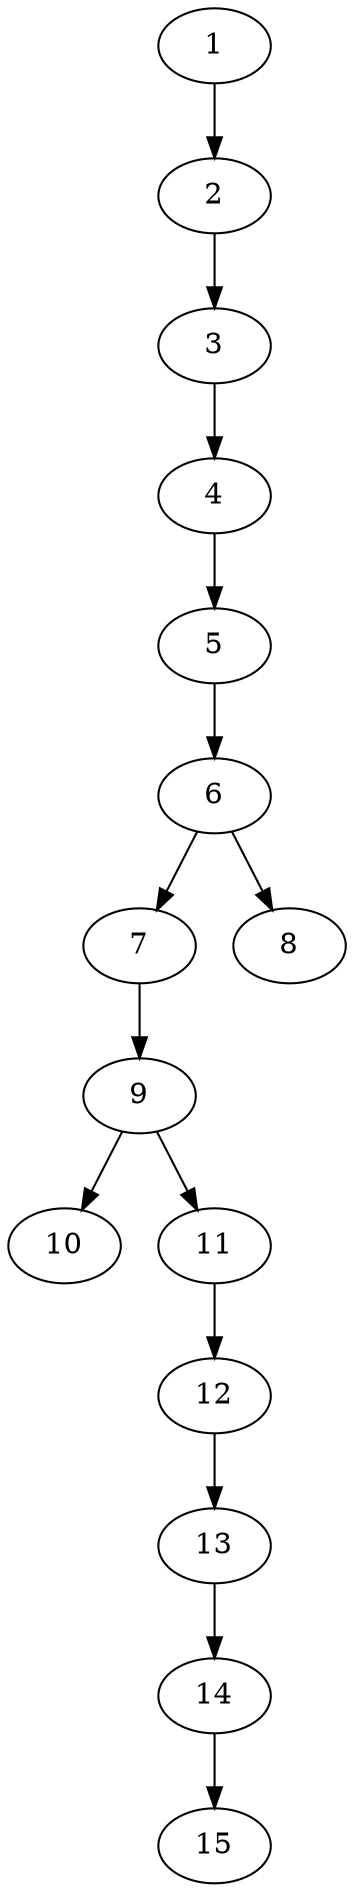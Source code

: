 // DAG automatically generated by daggen at Thu Oct  3 13:59:26 2019
// ./daggen --dot -n 15 --ccr 0.5 --fat 0.3 --regular 0.5 --density 0.5 --mindata 5242880 --maxdata 52428800 
digraph G {
  1 [size="90634240", alpha="0.04", expect_size="45317120"] 
  1 -> 2 [size ="45317120"]
  2 [size="35227648", alpha="0.08", expect_size="17613824"] 
  2 -> 3 [size ="17613824"]
  3 [size="92995584", alpha="0.08", expect_size="46497792"] 
  3 -> 4 [size ="46497792"]
  4 [size="41314304", alpha="0.10", expect_size="20657152"] 
  4 -> 5 [size ="20657152"]
  5 [size="73789440", alpha="0.19", expect_size="36894720"] 
  5 -> 6 [size ="36894720"]
  6 [size="40384512", alpha="0.12", expect_size="20192256"] 
  6 -> 7 [size ="20192256"]
  6 -> 8 [size ="20192256"]
  7 [size="57520128", alpha="0.01", expect_size="28760064"] 
  7 -> 9 [size ="28760064"]
  8 [size="95311872", alpha="0.01", expect_size="47655936"] 
  9 [size="84492288", alpha="0.13", expect_size="42246144"] 
  9 -> 10 [size ="42246144"]
  9 -> 11 [size ="42246144"]
  10 [size="92694528", alpha="0.14", expect_size="46347264"] 
  11 [size="55625728", alpha="0.07", expect_size="27812864"] 
  11 -> 12 [size ="27812864"]
  12 [size="75100160", alpha="0.06", expect_size="37550080"] 
  12 -> 13 [size ="37550080"]
  13 [size="17952768", alpha="0.16", expect_size="8976384"] 
  13 -> 14 [size ="8976384"]
  14 [size="56985600", alpha="0.17", expect_size="28492800"] 
  14 -> 15 [size ="28492800"]
  15 [size="11075584", alpha="0.13", expect_size="5537792"] 
}
